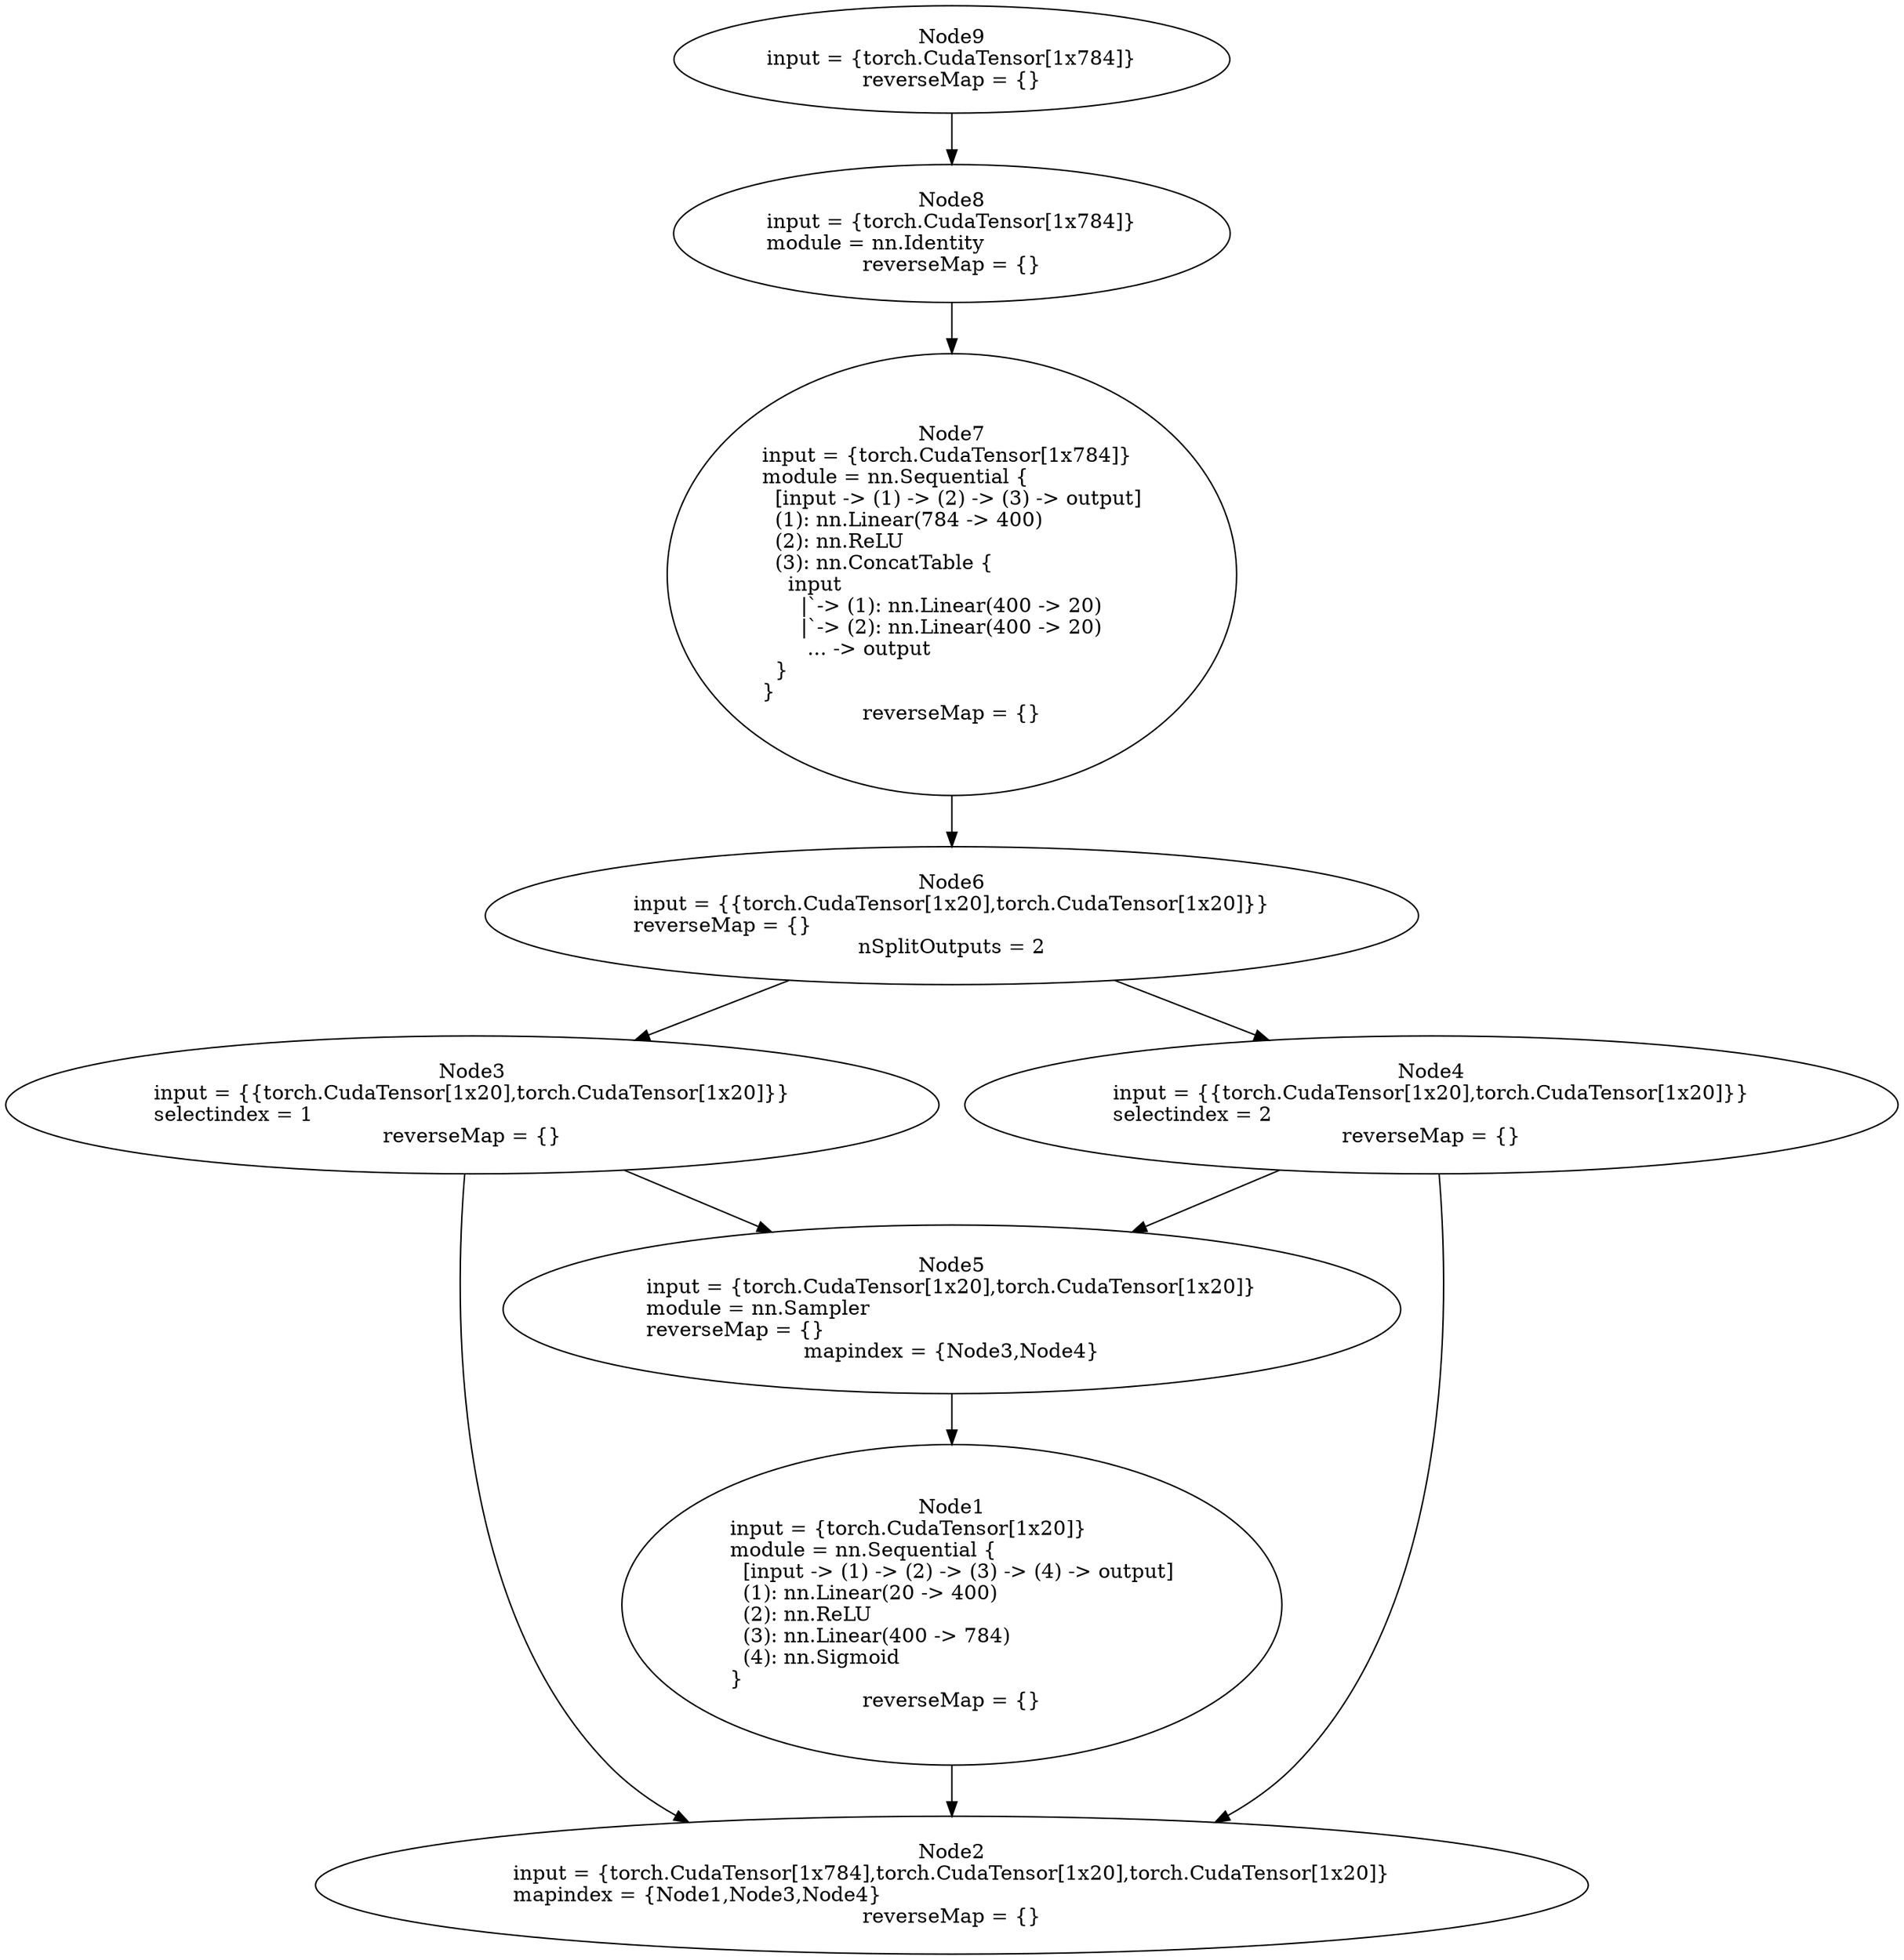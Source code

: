 digraph G {
	graph [bb="0,0,1031,1362"];
	node [label="\N",
		shape=oval
	];
	n1	 [height=3.1034,
		label="Node1\ninput = {torch.CudaTensor[1x20]}\lmodule = nn.Sequential {\l  [input -> (1) -> (2) -> (3) -> (4) -> output]\l  (1): nn.Linear(\
20 -> 400)\l  (2): nn.ReLU\l  (3): nn.Linear(400 -> 784)\l  (4): nn.Sigmoid\l}\lreverseMap = {}",
		pos="515,244",
		tooltip="[main.lua]:61_",
		width=5.0951];
	n2	 [height=1.3356,
		label="Node2\ninput = {torch.CudaTensor[1x784],torch.CudaTensor[1x20],torch.CudaTensor[1x20]}\lmapindex = {Node1,Node3,Node4}\lreverseMap = {}",
		pos="515,48",
		tooltip="[[C]]:-1_",
		width=9.5843];
	n1 -> n2	 [pos="e,515,96.25 515,132.12 515,123.29 515,114.61 515,106.39"];
	n3	 [height=1.3356,
		label="Node3\ninput = {{torch.CudaTensor[1x20],torch.CudaTensor[1x20]}}\lselectindex = 1\lreverseMap = {}",
		pos="253,594",
		tooltip="[main.lua]:52_-1",
		width=7.0298];
	n3 -> n2	 [pos="e,371.51,91.963 245.47,545.86 233.71,454.68 221.72,252.54 322,132 333.42,118.28 347.52,106.77 362.87,97.129"];
	n5	 [height=1.6303,
		label="Node5\ninput = {torch.CudaTensor[1x20],torch.CudaTensor[1x20]}\lmodule = nn.Sampler\lreverseMap = {}\lmapindex = {Node3,Node4}",
		pos="515,451",
		tooltip="[main.lua]:53_",
		width=6.7534];
	n3 -> n5	 [pos="e,416.6,504.95 335.9,548.39 358.63,536.15 383.61,522.71 407.5,509.85"];
	n4	 [height=1.3356,
		label="Node4\ninput = {{torch.CudaTensor[1x20],torch.CudaTensor[1x20]}}\lselectindex = 2\lreverseMap = {}",
		pos="777,594",
		tooltip="[main.lua]:52_-2",
		width=7.0298];
	n4 -> n2	 [pos="e,657.22,91.839 784.41,545.85 795.93,454.66 807.41,252.49 707,132 695.52,118.23 681.34,106.69 665.91,97.018"];
	n4 -> n5	 [pos="e,613.4,504.95 694.1,548.39 671.37,536.15 646.39,522.71 622.5,509.85"];
	n5 -> n1	 [pos="e,515,355.99 515,392.08 515,383.82 515,375.08 515,366.15"];
	n6	 [height=1.3356,
		label="Node6\ninput = {{torch.CudaTensor[1x20],torch.CudaTensor[1x20]}}\lreverseMap = {}\lnSplitOutputs = 2",
		pos="515,726",
		tooltip="[main.lua]:52_ split at [main.lua]:52-mnode",
		width=7.0298];
	n6 -> n3	 [pos="e,341.82,639.07 425.93,680.81 401.75,668.81 375.45,655.76 350.81,643.53"];
	n6 -> n4	 [pos="e,688.18,639.07 604.07,680.81 628.25,668.81 654.55,655.76 679.19,643.53"];
	n7	 [height=4.2819,
		label="Node7\ninput = {torch.CudaTensor[1x784]}\lmodule = nn.Sequential {\l  [input -> (1) -> (2) -> (3) -> output]\l  (1): nn.Linear(784 \
-> 400)\l  (2): nn.ReLU\l  (3): nn.ConcatTable {\l    input\l      |`-> (1): nn.Linear(400 -> 20)\l      |`-> (2): nn.Linear(400 \
-> 20)\l       ... -> output\l  }\l}\lreverseMap = {}",
		pos="515,964",
		tooltip="[main.lua]:52_",
		width=4.3943];
	n7 -> n6	 [pos="e,515,774.43 515,809.54 515,800.85 515,792.44 515,784.53"];
	n8	 [height=1.3356,
		label="Node8\ninput = {torch.CudaTensor[1x784]}\lmodule = nn.Identity\lreverseMap = {}",
		pos="515,1202",
		tooltip="[main.lua]:51_",
		width=4.1989];
	n8 -> n7	 [pos="e,515,1118.4 515,1153.8 515,1146 515,1137.5 515,1128.6"];
	n9	 [height=1.041,
		label="Node9\ninput = {torch.CudaTensor[1x784]}\lreverseMap = {}",
		pos="515,1324",
		tooltip="[[C]]:-1_",
		width=4.1989];
	n9 -> n8	 [pos="e,515,1250.5 515,1286.3 515,1278.2 515,1269.4 515,1260.7"];
}
